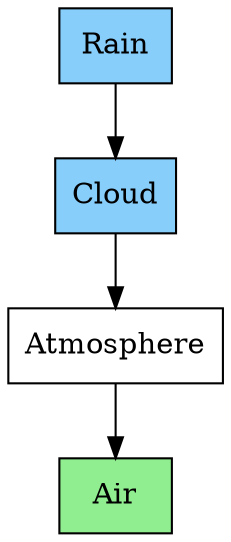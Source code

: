 digraph G {
 node [shape=box, style=filled];
 "Rain" -> "Cloud";
 "Cloud" -> "Atmosphere";
 "Atmosphere" -> "Air";
 "Rain" [shape=box, style=filled, fillcolor=lightskyblue];
 "Cloud" [shape=box, style=filled, fillcolor=lightskyblue];
 "Atmosphere" [shape=box, style=filled, fillcolor=white];
 "Air" [shape=box, style=filled, fillcolor=lightgreen];
 rankdir=TB;
}
